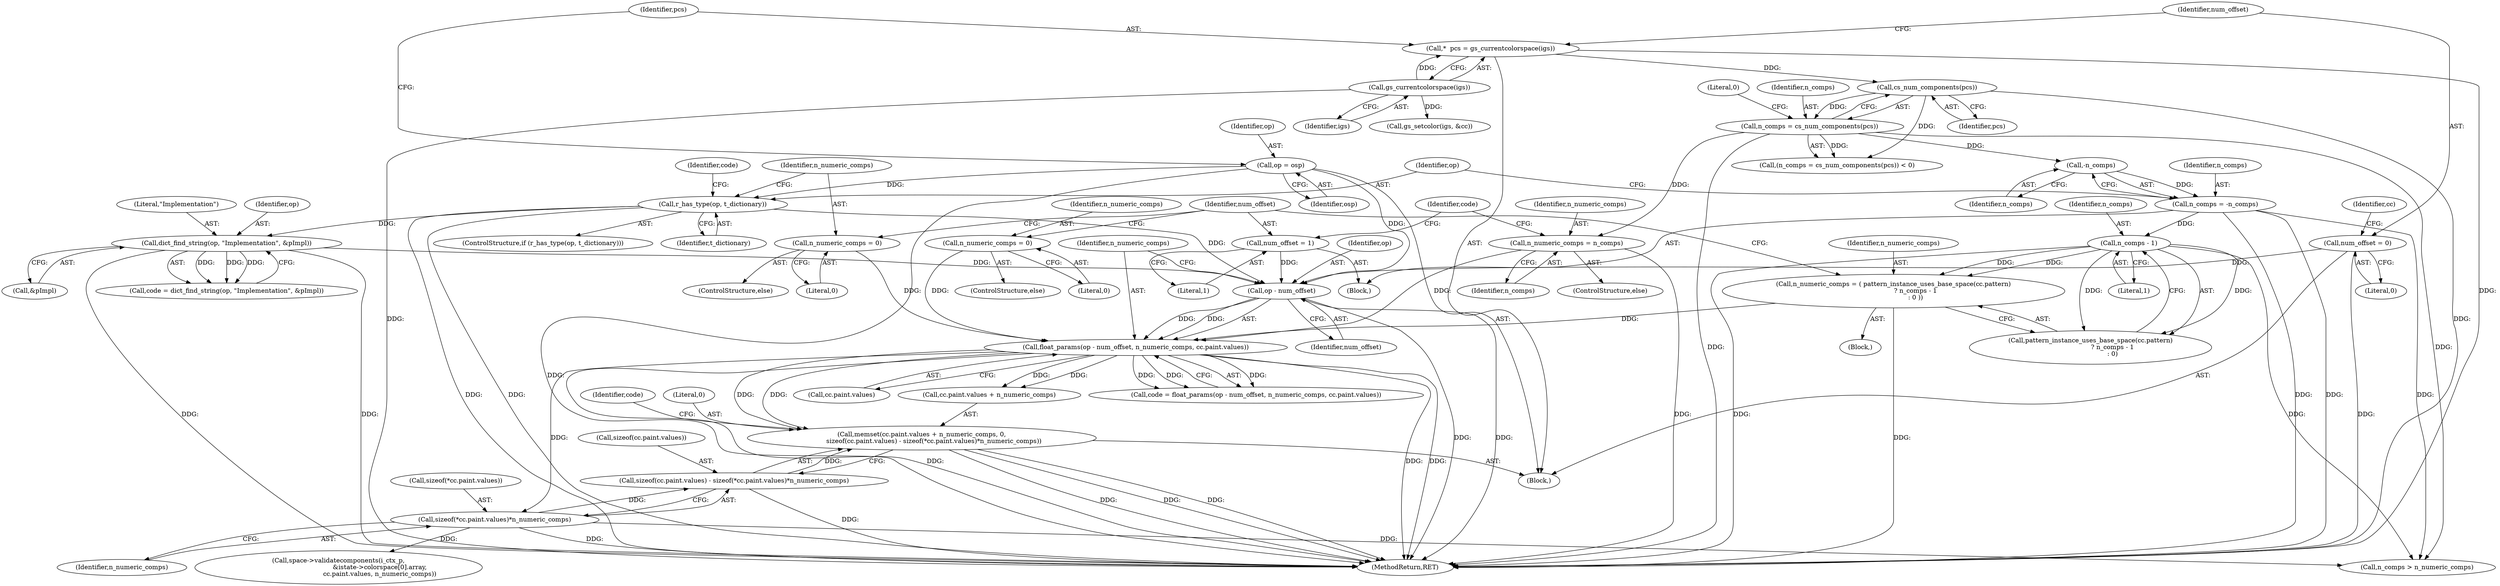 digraph "1_ghostscript_b326a71659b7837d3acde954b18bda1a6f5e9498@API" {
"1000233" [label="(Call,memset(cc.paint.values + n_numeric_comps, 0,\n            sizeof(cc.paint.values) - sizeof(*cc.paint.values)*n_numeric_comps))"];
"1000217" [label="(Call,float_params(op - num_offset, n_numeric_comps, cc.paint.values))"];
"1000218" [label="(Call,op - num_offset)"];
"1000165" [label="(Call,dict_find_string(op, \"Implementation\", &pImpl))"];
"1000157" [label="(Call,r_has_type(op, t_dictionary))"];
"1000120" [label="(Call,op = osp)"];
"1000208" [label="(Call,num_offset = 1)"];
"1000133" [label="(Call,num_offset = 0)"];
"1000189" [label="(Call,n_numeric_comps = ( pattern_instance_uses_base_space(cc.pattern)\n                      ? n_comps - 1\n                      : 0 ))"];
"1000196" [label="(Call,n_comps - 1)"];
"1000152" [label="(Call,n_comps = -n_comps)"];
"1000154" [label="(Call,-n_comps)"];
"1000146" [label="(Call,n_comps = cs_num_components(pcs))"];
"1000148" [label="(Call,cs_num_components(pcs))"];
"1000125" [label="(Call,*  pcs = gs_currentcolorspace(igs))"];
"1000127" [label="(Call,gs_currentcolorspace(igs))"];
"1000205" [label="(Call,n_numeric_comps = 0)"];
"1000212" [label="(Call,n_numeric_comps = n_comps)"];
"1000201" [label="(Call,n_numeric_comps = 0)"];
"1000242" [label="(Call,sizeof(cc.paint.values) - sizeof(*cc.paint.values)*n_numeric_comps)"];
"1000249" [label="(Call,sizeof(*cc.paint.values)*n_numeric_comps)"];
"1000209" [label="(Identifier,num_offset)"];
"1000133" [label="(Call,num_offset = 0)"];
"1000204" [label="(ControlStructure,else)"];
"1000190" [label="(Identifier,n_numeric_comps)"];
"1000241" [label="(Literal,0)"];
"1000156" [label="(ControlStructure,if (r_has_type(op, t_dictionary)))"];
"1000128" [label="(Identifier,igs)"];
"1000285" [label="(Call,space->validatecomponents(i_ctx_p,\n                                         &istate->colorspace[0].array,\n                                         cc.paint.values, n_numeric_comps))"];
"1000220" [label="(Identifier,num_offset)"];
"1000168" [label="(Call,&pImpl)"];
"1000150" [label="(Literal,0)"];
"1000141" [label="(Identifier,cc)"];
"1000218" [label="(Call,op - num_offset)"];
"1000200" [label="(ControlStructure,else)"];
"1000134" [label="(Identifier,num_offset)"];
"1000118" [label="(Block,)"];
"1000210" [label="(Literal,1)"];
"1000203" [label="(Literal,0)"];
"1000152" [label="(Call,n_comps = -n_comps)"];
"1000166" [label="(Identifier,op)"];
"1000155" [label="(Identifier,n_comps)"];
"1000125" [label="(Call,*  pcs = gs_currentcolorspace(igs))"];
"1000212" [label="(Call,n_numeric_comps = n_comps)"];
"1000164" [label="(Identifier,code)"];
"1000174" [label="(Block,)"];
"1000257" [label="(Identifier,n_numeric_comps)"];
"1000159" [label="(Identifier,t_dictionary)"];
"1000191" [label="(Call,pattern_instance_uses_base_space(cc.pattern)\n                      ? n_comps - 1\n                      : 0)"];
"1000120" [label="(Call,op = osp)"];
"1000198" [label="(Literal,1)"];
"1000219" [label="(Identifier,op)"];
"1000250" [label="(Call,sizeof(*cc.paint.values))"];
"1000145" [label="(Call,(n_comps = cs_num_components(pcs)) < 0)"];
"1000217" [label="(Call,float_params(op - num_offset, n_numeric_comps, cc.paint.values))"];
"1000234" [label="(Call,cc.paint.values + n_numeric_comps)"];
"1000311" [label="(Call,gs_setcolor(igs, &cc))"];
"1000157" [label="(Call,r_has_type(op, t_dictionary))"];
"1000395" [label="(MethodReturn,RET)"];
"1000197" [label="(Identifier,n_comps)"];
"1000126" [label="(Identifier,pcs)"];
"1000127" [label="(Call,gs_currentcolorspace(igs))"];
"1000211" [label="(ControlStructure,else)"];
"1000205" [label="(Call,n_numeric_comps = 0)"];
"1000214" [label="(Identifier,n_comps)"];
"1000259" [label="(Identifier,code)"];
"1000201" [label="(Call,n_numeric_comps = 0)"];
"1000318" [label="(Call,n_comps > n_numeric_comps)"];
"1000189" [label="(Call,n_numeric_comps = ( pattern_instance_uses_base_space(cc.pattern)\n                      ? n_comps - 1\n                      : 0 ))"];
"1000249" [label="(Call,sizeof(*cc.paint.values)*n_numeric_comps)"];
"1000213" [label="(Identifier,n_numeric_comps)"];
"1000233" [label="(Call,memset(cc.paint.values + n_numeric_comps, 0,\n            sizeof(cc.paint.values) - sizeof(*cc.paint.values)*n_numeric_comps))"];
"1000135" [label="(Literal,0)"];
"1000146" [label="(Call,n_comps = cs_num_components(pcs))"];
"1000121" [label="(Identifier,op)"];
"1000221" [label="(Identifier,n_numeric_comps)"];
"1000242" [label="(Call,sizeof(cc.paint.values) - sizeof(*cc.paint.values)*n_numeric_comps)"];
"1000215" [label="(Call,code = float_params(op - num_offset, n_numeric_comps, cc.paint.values))"];
"1000158" [label="(Identifier,op)"];
"1000206" [label="(Identifier,n_numeric_comps)"];
"1000196" [label="(Call,n_comps - 1)"];
"1000148" [label="(Call,cs_num_components(pcs))"];
"1000163" [label="(Call,code = dict_find_string(op, \"Implementation\", &pImpl))"];
"1000153" [label="(Identifier,n_comps)"];
"1000149" [label="(Identifier,pcs)"];
"1000243" [label="(Call,sizeof(cc.paint.values))"];
"1000154" [label="(Call,-n_comps)"];
"1000122" [label="(Identifier,osp)"];
"1000208" [label="(Call,num_offset = 1)"];
"1000216" [label="(Identifier,code)"];
"1000147" [label="(Identifier,n_comps)"];
"1000202" [label="(Identifier,n_numeric_comps)"];
"1000222" [label="(Call,cc.paint.values)"];
"1000167" [label="(Literal,\"Implementation\")"];
"1000151" [label="(Block,)"];
"1000207" [label="(Literal,0)"];
"1000165" [label="(Call,dict_find_string(op, \"Implementation\", &pImpl))"];
"1000233" -> "1000118"  [label="AST: "];
"1000233" -> "1000242"  [label="CFG: "];
"1000234" -> "1000233"  [label="AST: "];
"1000241" -> "1000233"  [label="AST: "];
"1000242" -> "1000233"  [label="AST: "];
"1000259" -> "1000233"  [label="CFG: "];
"1000233" -> "1000395"  [label="DDG: "];
"1000233" -> "1000395"  [label="DDG: "];
"1000233" -> "1000395"  [label="DDG: "];
"1000217" -> "1000233"  [label="DDG: "];
"1000217" -> "1000233"  [label="DDG: "];
"1000242" -> "1000233"  [label="DDG: "];
"1000217" -> "1000215"  [label="AST: "];
"1000217" -> "1000222"  [label="CFG: "];
"1000218" -> "1000217"  [label="AST: "];
"1000221" -> "1000217"  [label="AST: "];
"1000222" -> "1000217"  [label="AST: "];
"1000215" -> "1000217"  [label="CFG: "];
"1000217" -> "1000395"  [label="DDG: "];
"1000217" -> "1000395"  [label="DDG: "];
"1000217" -> "1000395"  [label="DDG: "];
"1000217" -> "1000215"  [label="DDG: "];
"1000217" -> "1000215"  [label="DDG: "];
"1000217" -> "1000215"  [label="DDG: "];
"1000218" -> "1000217"  [label="DDG: "];
"1000218" -> "1000217"  [label="DDG: "];
"1000189" -> "1000217"  [label="DDG: "];
"1000205" -> "1000217"  [label="DDG: "];
"1000212" -> "1000217"  [label="DDG: "];
"1000201" -> "1000217"  [label="DDG: "];
"1000217" -> "1000234"  [label="DDG: "];
"1000217" -> "1000234"  [label="DDG: "];
"1000217" -> "1000249"  [label="DDG: "];
"1000218" -> "1000220"  [label="CFG: "];
"1000219" -> "1000218"  [label="AST: "];
"1000220" -> "1000218"  [label="AST: "];
"1000221" -> "1000218"  [label="CFG: "];
"1000218" -> "1000395"  [label="DDG: "];
"1000218" -> "1000395"  [label="DDG: "];
"1000165" -> "1000218"  [label="DDG: "];
"1000157" -> "1000218"  [label="DDG: "];
"1000120" -> "1000218"  [label="DDG: "];
"1000208" -> "1000218"  [label="DDG: "];
"1000133" -> "1000218"  [label="DDG: "];
"1000165" -> "1000163"  [label="AST: "];
"1000165" -> "1000168"  [label="CFG: "];
"1000166" -> "1000165"  [label="AST: "];
"1000167" -> "1000165"  [label="AST: "];
"1000168" -> "1000165"  [label="AST: "];
"1000163" -> "1000165"  [label="CFG: "];
"1000165" -> "1000395"  [label="DDG: "];
"1000165" -> "1000395"  [label="DDG: "];
"1000165" -> "1000163"  [label="DDG: "];
"1000165" -> "1000163"  [label="DDG: "];
"1000165" -> "1000163"  [label="DDG: "];
"1000157" -> "1000165"  [label="DDG: "];
"1000157" -> "1000156"  [label="AST: "];
"1000157" -> "1000159"  [label="CFG: "];
"1000158" -> "1000157"  [label="AST: "];
"1000159" -> "1000157"  [label="AST: "];
"1000164" -> "1000157"  [label="CFG: "];
"1000206" -> "1000157"  [label="CFG: "];
"1000157" -> "1000395"  [label="DDG: "];
"1000157" -> "1000395"  [label="DDG: "];
"1000120" -> "1000157"  [label="DDG: "];
"1000120" -> "1000118"  [label="AST: "];
"1000120" -> "1000122"  [label="CFG: "];
"1000121" -> "1000120"  [label="AST: "];
"1000122" -> "1000120"  [label="AST: "];
"1000126" -> "1000120"  [label="CFG: "];
"1000120" -> "1000395"  [label="DDG: "];
"1000208" -> "1000151"  [label="AST: "];
"1000208" -> "1000210"  [label="CFG: "];
"1000209" -> "1000208"  [label="AST: "];
"1000210" -> "1000208"  [label="AST: "];
"1000216" -> "1000208"  [label="CFG: "];
"1000133" -> "1000118"  [label="AST: "];
"1000133" -> "1000135"  [label="CFG: "];
"1000134" -> "1000133"  [label="AST: "];
"1000135" -> "1000133"  [label="AST: "];
"1000141" -> "1000133"  [label="CFG: "];
"1000133" -> "1000395"  [label="DDG: "];
"1000189" -> "1000174"  [label="AST: "];
"1000189" -> "1000191"  [label="CFG: "];
"1000190" -> "1000189"  [label="AST: "];
"1000191" -> "1000189"  [label="AST: "];
"1000209" -> "1000189"  [label="CFG: "];
"1000189" -> "1000395"  [label="DDG: "];
"1000196" -> "1000189"  [label="DDG: "];
"1000196" -> "1000189"  [label="DDG: "];
"1000196" -> "1000191"  [label="AST: "];
"1000196" -> "1000198"  [label="CFG: "];
"1000197" -> "1000196"  [label="AST: "];
"1000198" -> "1000196"  [label="AST: "];
"1000191" -> "1000196"  [label="CFG: "];
"1000196" -> "1000395"  [label="DDG: "];
"1000196" -> "1000191"  [label="DDG: "];
"1000196" -> "1000191"  [label="DDG: "];
"1000152" -> "1000196"  [label="DDG: "];
"1000196" -> "1000318"  [label="DDG: "];
"1000152" -> "1000151"  [label="AST: "];
"1000152" -> "1000154"  [label="CFG: "];
"1000153" -> "1000152"  [label="AST: "];
"1000154" -> "1000152"  [label="AST: "];
"1000158" -> "1000152"  [label="CFG: "];
"1000152" -> "1000395"  [label="DDG: "];
"1000152" -> "1000395"  [label="DDG: "];
"1000154" -> "1000152"  [label="DDG: "];
"1000152" -> "1000318"  [label="DDG: "];
"1000154" -> "1000155"  [label="CFG: "];
"1000155" -> "1000154"  [label="AST: "];
"1000146" -> "1000154"  [label="DDG: "];
"1000146" -> "1000145"  [label="AST: "];
"1000146" -> "1000148"  [label="CFG: "];
"1000147" -> "1000146"  [label="AST: "];
"1000148" -> "1000146"  [label="AST: "];
"1000150" -> "1000146"  [label="CFG: "];
"1000146" -> "1000395"  [label="DDG: "];
"1000146" -> "1000145"  [label="DDG: "];
"1000148" -> "1000146"  [label="DDG: "];
"1000146" -> "1000212"  [label="DDG: "];
"1000146" -> "1000318"  [label="DDG: "];
"1000148" -> "1000149"  [label="CFG: "];
"1000149" -> "1000148"  [label="AST: "];
"1000148" -> "1000395"  [label="DDG: "];
"1000148" -> "1000145"  [label="DDG: "];
"1000125" -> "1000148"  [label="DDG: "];
"1000125" -> "1000118"  [label="AST: "];
"1000125" -> "1000127"  [label="CFG: "];
"1000126" -> "1000125"  [label="AST: "];
"1000127" -> "1000125"  [label="AST: "];
"1000134" -> "1000125"  [label="CFG: "];
"1000125" -> "1000395"  [label="DDG: "];
"1000127" -> "1000125"  [label="DDG: "];
"1000127" -> "1000128"  [label="CFG: "];
"1000128" -> "1000127"  [label="AST: "];
"1000127" -> "1000395"  [label="DDG: "];
"1000127" -> "1000311"  [label="DDG: "];
"1000205" -> "1000204"  [label="AST: "];
"1000205" -> "1000207"  [label="CFG: "];
"1000206" -> "1000205"  [label="AST: "];
"1000207" -> "1000205"  [label="AST: "];
"1000209" -> "1000205"  [label="CFG: "];
"1000212" -> "1000211"  [label="AST: "];
"1000212" -> "1000214"  [label="CFG: "];
"1000213" -> "1000212"  [label="AST: "];
"1000214" -> "1000212"  [label="AST: "];
"1000216" -> "1000212"  [label="CFG: "];
"1000212" -> "1000395"  [label="DDG: "];
"1000201" -> "1000200"  [label="AST: "];
"1000201" -> "1000203"  [label="CFG: "];
"1000202" -> "1000201"  [label="AST: "];
"1000203" -> "1000201"  [label="AST: "];
"1000209" -> "1000201"  [label="CFG: "];
"1000242" -> "1000249"  [label="CFG: "];
"1000243" -> "1000242"  [label="AST: "];
"1000249" -> "1000242"  [label="AST: "];
"1000242" -> "1000395"  [label="DDG: "];
"1000249" -> "1000242"  [label="DDG: "];
"1000249" -> "1000257"  [label="CFG: "];
"1000250" -> "1000249"  [label="AST: "];
"1000257" -> "1000249"  [label="AST: "];
"1000249" -> "1000395"  [label="DDG: "];
"1000249" -> "1000285"  [label="DDG: "];
"1000249" -> "1000318"  [label="DDG: "];
}
